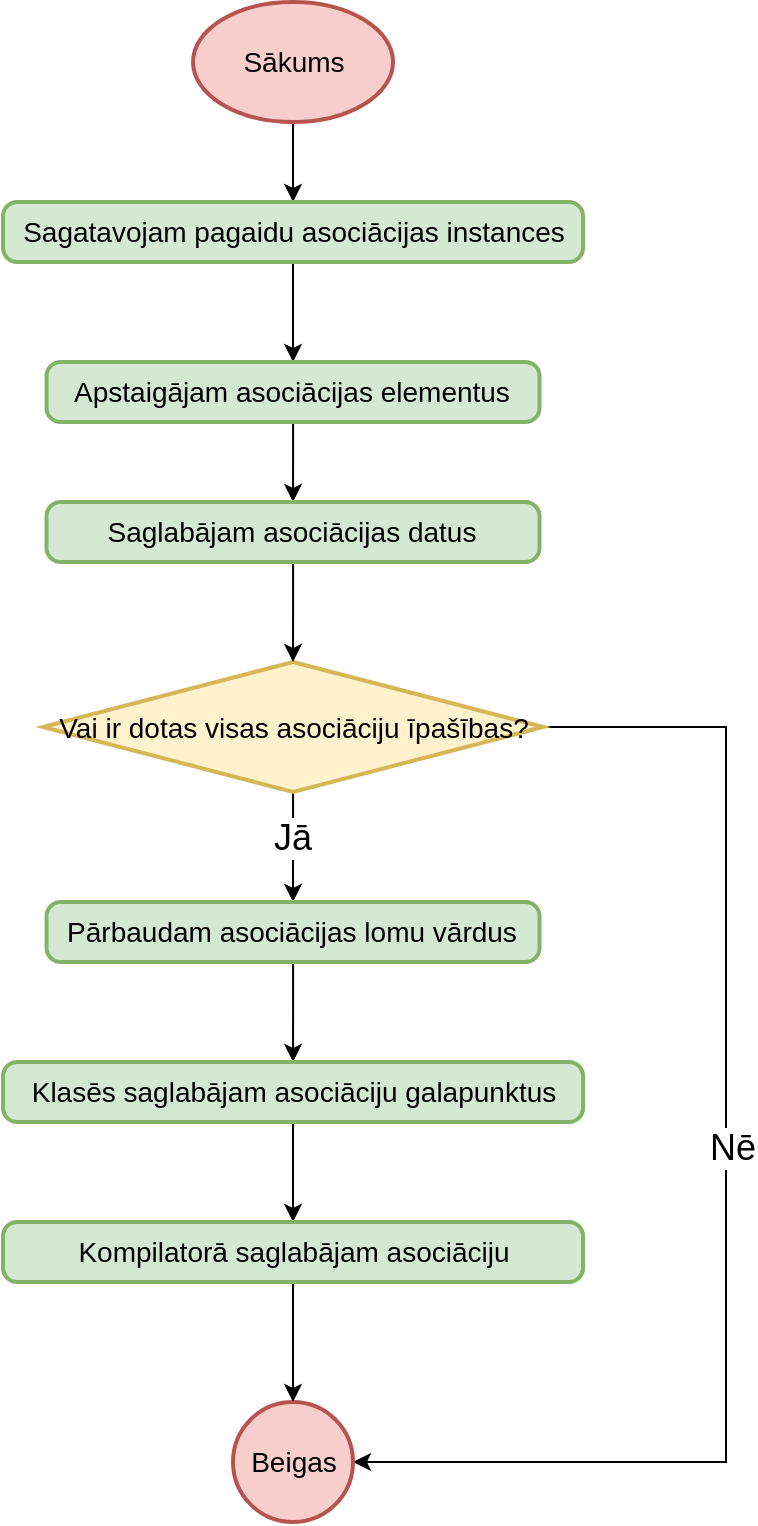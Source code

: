 <mxfile version="15.4.0" type="device" pages="5"><diagram id="T3AM92DZp9Nx9xLzcbVp" name="Kompilēt asociāciju"><mxGraphModel dx="-1978" dy="822" grid="1" gridSize="10" guides="1" tooltips="1" connect="1" arrows="1" fold="1" page="1" pageScale="1" pageWidth="850" pageHeight="1100" math="0" shadow="0"><root><mxCell id="jJ4S8eRLgExZ-MhqU4rL-0"/><mxCell id="jJ4S8eRLgExZ-MhqU4rL-1" parent="jJ4S8eRLgExZ-MhqU4rL-0"/><mxCell id="AnW__EVjvo7dbCGGPAnS-0" style="edgeStyle=orthogonalEdgeStyle;rounded=0;orthogonalLoop=1;jettySize=auto;html=1;entryX=0.5;entryY=0;entryDx=0;entryDy=0;" parent="jJ4S8eRLgExZ-MhqU4rL-1" source="AnW__EVjvo7dbCGGPAnS-1" target="AnW__EVjvo7dbCGGPAnS-39" edge="1"><mxGeometry relative="1" as="geometry"><mxPoint x="3748.5" y="140" as="targetPoint"/></mxGeometry></mxCell><mxCell id="AnW__EVjvo7dbCGGPAnS-1" value="Sākums" style="strokeWidth=2;html=1;shape=mxgraph.flowchart.start_1;whiteSpace=wrap;fontSize=14;fillColor=#f8cecc;strokeColor=#b85450;" parent="jJ4S8eRLgExZ-MhqU4rL-1" vertex="1"><mxGeometry x="3703.51" y="40" width="100" height="60" as="geometry"/></mxCell><mxCell id="AnW__EVjvo7dbCGGPAnS-2" style="edgeStyle=orthogonalEdgeStyle;rounded=0;orthogonalLoop=1;jettySize=auto;html=1;exitX=1;exitY=0.5;exitDx=0;exitDy=0;exitPerimeter=0;entryX=1;entryY=0.5;entryDx=0;entryDy=0;entryPerimeter=0;" parent="jJ4S8eRLgExZ-MhqU4rL-1" source="AnW__EVjvo7dbCGGPAnS-6" target="AnW__EVjvo7dbCGGPAnS-34" edge="1"><mxGeometry relative="1" as="geometry"><mxPoint x="4041.25" y="500" as="targetPoint"/><Array as="points"><mxPoint x="3970" y="403"/><mxPoint x="3970" y="770"/></Array></mxGeometry></mxCell><mxCell id="AnW__EVjvo7dbCGGPAnS-3" value="&lt;font style=&quot;font-size: 18px&quot;&gt;Nē&lt;/font&gt;" style="edgeLabel;html=1;align=center;verticalAlign=middle;resizable=0;points=[];" parent="AnW__EVjvo7dbCGGPAnS-2" vertex="1" connectable="0"><mxGeometry x="-0.069" y="1" relative="1" as="geometry"><mxPoint x="2" y="1" as="offset"/></mxGeometry></mxCell><mxCell id="AnW__EVjvo7dbCGGPAnS-4" style="edgeStyle=orthogonalEdgeStyle;rounded=0;orthogonalLoop=1;jettySize=auto;html=1;entryX=0.5;entryY=0;entryDx=0;entryDy=0;exitX=0.5;exitY=1;exitDx=0;exitDy=0;exitPerimeter=0;" parent="jJ4S8eRLgExZ-MhqU4rL-1" source="AnW__EVjvo7dbCGGPAnS-6" target="AnW__EVjvo7dbCGGPAnS-46" edge="1"><mxGeometry relative="1" as="geometry"><mxPoint x="3753.51" y="530" as="targetPoint"/></mxGeometry></mxCell><mxCell id="AnW__EVjvo7dbCGGPAnS-5" value="&lt;font style=&quot;font-size: 18px&quot;&gt;Jā&lt;/font&gt;" style="edgeLabel;html=1;align=center;verticalAlign=middle;resizable=0;points=[];" parent="AnW__EVjvo7dbCGGPAnS-4" vertex="1" connectable="0"><mxGeometry x="-0.307" y="-2" relative="1" as="geometry"><mxPoint x="1" y="4" as="offset"/></mxGeometry></mxCell><mxCell id="AnW__EVjvo7dbCGGPAnS-6" value="Vai ir dotas visas asociāciju īpašības?" style="strokeWidth=2;html=1;shape=mxgraph.flowchart.decision;whiteSpace=wrap;fontSize=14;fillColor=#fff2cc;strokeColor=#d6b656;" parent="jJ4S8eRLgExZ-MhqU4rL-1" vertex="1"><mxGeometry x="3628.52" y="370" width="250" height="65" as="geometry"/></mxCell><mxCell id="AnW__EVjvo7dbCGGPAnS-34" value="Beigas" style="strokeWidth=2;html=1;shape=mxgraph.flowchart.start_2;whiteSpace=wrap;fontSize=14;fillColor=#f8cecc;strokeColor=#b85450;" parent="jJ4S8eRLgExZ-MhqU4rL-1" vertex="1"><mxGeometry x="3723.5" y="740" width="60" height="60" as="geometry"/></mxCell><mxCell id="AnW__EVjvo7dbCGGPAnS-41" style="edgeStyle=orthogonalEdgeStyle;rounded=0;orthogonalLoop=1;jettySize=auto;html=1;entryX=0.5;entryY=0;entryDx=0;entryDy=0;fontSize=18;" parent="jJ4S8eRLgExZ-MhqU4rL-1" source="AnW__EVjvo7dbCGGPAnS-39" target="AnW__EVjvo7dbCGGPAnS-40" edge="1"><mxGeometry relative="1" as="geometry"/></mxCell><mxCell id="AnW__EVjvo7dbCGGPAnS-39" value="Sagatavojam pagaidu asociācijas instances" style="rounded=1;whiteSpace=wrap;html=1;absoluteArcSize=1;arcSize=14;strokeWidth=2;fontSize=14;fillColor=#d5e8d4;strokeColor=#82b366;" parent="jJ4S8eRLgExZ-MhqU4rL-1" vertex="1"><mxGeometry x="3608.51" y="140" width="290" height="30" as="geometry"/></mxCell><mxCell id="AnW__EVjvo7dbCGGPAnS-44" style="edgeStyle=orthogonalEdgeStyle;rounded=0;orthogonalLoop=1;jettySize=auto;html=1;entryX=0.5;entryY=0;entryDx=0;entryDy=0;fontSize=18;" parent="jJ4S8eRLgExZ-MhqU4rL-1" source="AnW__EVjvo7dbCGGPAnS-40" target="AnW__EVjvo7dbCGGPAnS-43" edge="1"><mxGeometry relative="1" as="geometry"/></mxCell><mxCell id="AnW__EVjvo7dbCGGPAnS-40" value="Apstaigājam asociācijas elementus" style="rounded=1;whiteSpace=wrap;html=1;absoluteArcSize=1;arcSize=14;strokeWidth=2;fontSize=14;fillColor=#d5e8d4;strokeColor=#82b366;" parent="jJ4S8eRLgExZ-MhqU4rL-1" vertex="1"><mxGeometry x="3630.27" y="220" width="246.49" height="30" as="geometry"/></mxCell><mxCell id="AnW__EVjvo7dbCGGPAnS-45" style="edgeStyle=orthogonalEdgeStyle;rounded=0;orthogonalLoop=1;jettySize=auto;html=1;fontSize=18;" parent="jJ4S8eRLgExZ-MhqU4rL-1" source="AnW__EVjvo7dbCGGPAnS-43" target="AnW__EVjvo7dbCGGPAnS-6" edge="1"><mxGeometry relative="1" as="geometry"/></mxCell><mxCell id="AnW__EVjvo7dbCGGPAnS-43" value="Saglabājam asociācijas datus" style="rounded=1;whiteSpace=wrap;html=1;absoluteArcSize=1;arcSize=14;strokeWidth=2;fontSize=14;fillColor=#d5e8d4;strokeColor=#82b366;" parent="jJ4S8eRLgExZ-MhqU4rL-1" vertex="1"><mxGeometry x="3630.26" y="290" width="246.49" height="30" as="geometry"/></mxCell><mxCell id="AnW__EVjvo7dbCGGPAnS-49" style="edgeStyle=orthogonalEdgeStyle;rounded=0;orthogonalLoop=1;jettySize=auto;html=1;entryX=0.5;entryY=0;entryDx=0;entryDy=0;fontSize=18;" parent="jJ4S8eRLgExZ-MhqU4rL-1" source="AnW__EVjvo7dbCGGPAnS-46" target="AnW__EVjvo7dbCGGPAnS-47" edge="1"><mxGeometry relative="1" as="geometry"/></mxCell><mxCell id="AnW__EVjvo7dbCGGPAnS-46" value="Pārbaudam asociācijas lomu vārdus" style="rounded=1;whiteSpace=wrap;html=1;absoluteArcSize=1;arcSize=14;strokeWidth=2;fontSize=14;fillColor=#d5e8d4;strokeColor=#82b366;" parent="jJ4S8eRLgExZ-MhqU4rL-1" vertex="1"><mxGeometry x="3630.27" y="490" width="246.49" height="30" as="geometry"/></mxCell><mxCell id="AnW__EVjvo7dbCGGPAnS-50" style="edgeStyle=orthogonalEdgeStyle;rounded=0;orthogonalLoop=1;jettySize=auto;html=1;entryX=0.5;entryY=0;entryDx=0;entryDy=0;fontSize=18;" parent="jJ4S8eRLgExZ-MhqU4rL-1" source="AnW__EVjvo7dbCGGPAnS-47" target="AnW__EVjvo7dbCGGPAnS-48" edge="1"><mxGeometry relative="1" as="geometry"/></mxCell><mxCell id="AnW__EVjvo7dbCGGPAnS-47" value="Klasēs saglabājam asociāciju galapunktus" style="rounded=1;whiteSpace=wrap;html=1;absoluteArcSize=1;arcSize=14;strokeWidth=2;fontSize=14;fillColor=#d5e8d4;strokeColor=#82b366;" parent="jJ4S8eRLgExZ-MhqU4rL-1" vertex="1"><mxGeometry x="3608.52" y="570" width="290" height="30" as="geometry"/></mxCell><mxCell id="AnW__EVjvo7dbCGGPAnS-51" style="edgeStyle=orthogonalEdgeStyle;rounded=0;orthogonalLoop=1;jettySize=auto;html=1;entryX=0.5;entryY=0;entryDx=0;entryDy=0;entryPerimeter=0;fontSize=18;" parent="jJ4S8eRLgExZ-MhqU4rL-1" source="AnW__EVjvo7dbCGGPAnS-48" target="AnW__EVjvo7dbCGGPAnS-34" edge="1"><mxGeometry relative="1" as="geometry"/></mxCell><mxCell id="AnW__EVjvo7dbCGGPAnS-48" value="Kompilatorā saglabājam asociāciju" style="rounded=1;whiteSpace=wrap;html=1;absoluteArcSize=1;arcSize=14;strokeWidth=2;fontSize=14;fillColor=#d5e8d4;strokeColor=#82b366;" parent="jJ4S8eRLgExZ-MhqU4rL-1" vertex="1"><mxGeometry x="3608.5" y="650" width="290" height="30" as="geometry"/></mxCell></root></mxGraphModel></diagram><diagram id="njW5O7dGDz3l3ew6Q2FW" name="Kompilēt asociācijas definīciju"><mxGraphModel dx="-1978" dy="822" grid="1" gridSize="10" guides="1" tooltips="1" connect="1" arrows="1" fold="1" page="1" pageScale="1" pageWidth="850" pageHeight="1100" math="0" shadow="0"><root><mxCell id="LCpSRmkgqCaX4yIM7jmt-0"/><mxCell id="LCpSRmkgqCaX4yIM7jmt-1" parent="LCpSRmkgqCaX4yIM7jmt-0"/><mxCell id="CMXXqmUKUQSstfFm5k6k-0" style="edgeStyle=orthogonalEdgeStyle;rounded=0;orthogonalLoop=1;jettySize=auto;html=1;entryX=0.5;entryY=0;entryDx=0;entryDy=0;entryPerimeter=0;" parent="LCpSRmkgqCaX4yIM7jmt-1" source="CMXXqmUKUQSstfFm5k6k-1" target="CMXXqmUKUQSstfFm5k6k-6" edge="1"><mxGeometry relative="1" as="geometry"><mxPoint x="3753.51" y="140" as="targetPoint"/></mxGeometry></mxCell><mxCell id="CMXXqmUKUQSstfFm5k6k-1" value="Sākums" style="strokeWidth=2;html=1;shape=mxgraph.flowchart.start_1;whiteSpace=wrap;fontSize=14;fillColor=#f8cecc;strokeColor=#b85450;" parent="LCpSRmkgqCaX4yIM7jmt-1" vertex="1"><mxGeometry x="3703.51" y="40" width="100" height="60" as="geometry"/></mxCell><mxCell id="CMXXqmUKUQSstfFm5k6k-20" style="edgeStyle=orthogonalEdgeStyle;rounded=0;orthogonalLoop=1;jettySize=auto;html=1;fontSize=18;entryX=0.5;entryY=0;entryDx=0;entryDy=0;" parent="LCpSRmkgqCaX4yIM7jmt-1" source="CMXXqmUKUQSstfFm5k6k-6" target="EeNB8p_Wgdvy7Mp3fPz1-0" edge="1"><mxGeometry relative="1" as="geometry"><mxPoint x="3753.5" y="270" as="targetPoint"/></mxGeometry></mxCell><mxCell id="EeNB8p_Wgdvy7Mp3fPz1-1" value="Jā" style="edgeLabel;html=1;align=center;verticalAlign=middle;resizable=0;points=[];fontSize=18;" parent="CMXXqmUKUQSstfFm5k6k-20" vertex="1" connectable="0"><mxGeometry x="0.244" y="1" relative="1" as="geometry"><mxPoint x="-1" y="-9" as="offset"/></mxGeometry></mxCell><mxCell id="EeNB8p_Wgdvy7Mp3fPz1-9" style="edgeStyle=orthogonalEdgeStyle;rounded=0;orthogonalLoop=1;jettySize=auto;html=1;fontSize=18;" parent="LCpSRmkgqCaX4yIM7jmt-1" source="CMXXqmUKUQSstfFm5k6k-6" target="EeNB8p_Wgdvy7Mp3fPz1-8" edge="1"><mxGeometry relative="1" as="geometry"/></mxCell><mxCell id="EeNB8p_Wgdvy7Mp3fPz1-11" value="Nē" style="edgeLabel;html=1;align=center;verticalAlign=middle;resizable=0;points=[];fontSize=18;" parent="EeNB8p_Wgdvy7Mp3fPz1-9" vertex="1" connectable="0"><mxGeometry x="-0.229" relative="1" as="geometry"><mxPoint as="offset"/></mxGeometry></mxCell><mxCell id="CMXXqmUKUQSstfFm5k6k-6" value="Vai ir definēts asociācijas avots?" style="strokeWidth=2;html=1;shape=mxgraph.flowchart.decision;whiteSpace=wrap;fontSize=14;fillColor=#fff2cc;strokeColor=#d6b656;" parent="LCpSRmkgqCaX4yIM7jmt-1" vertex="1"><mxGeometry x="3628.5" y="140" width="250" height="65" as="geometry"/></mxCell><mxCell id="CMXXqmUKUQSstfFm5k6k-7" value="Beigas" style="strokeWidth=2;html=1;shape=mxgraph.flowchart.start_2;whiteSpace=wrap;fontSize=14;fillColor=#f8cecc;strokeColor=#b85450;" parent="LCpSRmkgqCaX4yIM7jmt-1" vertex="1"><mxGeometry x="3723.5" y="720" width="60" height="60" as="geometry"/></mxCell><mxCell id="EeNB8p_Wgdvy7Mp3fPz1-3" style="edgeStyle=orthogonalEdgeStyle;rounded=0;orthogonalLoop=1;jettySize=auto;html=1;entryX=0.5;entryY=0;entryDx=0;entryDy=0;entryPerimeter=0;fontSize=18;" parent="LCpSRmkgqCaX4yIM7jmt-1" source="EeNB8p_Wgdvy7Mp3fPz1-0" target="EeNB8p_Wgdvy7Mp3fPz1-2" edge="1"><mxGeometry relative="1" as="geometry"/></mxCell><mxCell id="EeNB8p_Wgdvy7Mp3fPz1-0" value="Apstaigā avota definīciju" style="rounded=1;whiteSpace=wrap;html=1;absoluteArcSize=1;arcSize=14;strokeWidth=2;fontSize=14;fillColor=#d5e8d4;strokeColor=#82b366;" parent="LCpSRmkgqCaX4yIM7jmt-1" vertex="1"><mxGeometry x="3673.62" y="260" width="159.74" height="30" as="geometry"/></mxCell><mxCell id="EeNB8p_Wgdvy7Mp3fPz1-4" style="edgeStyle=orthogonalEdgeStyle;rounded=0;orthogonalLoop=1;jettySize=auto;html=1;fontSize=18;" parent="LCpSRmkgqCaX4yIM7jmt-1" source="EeNB8p_Wgdvy7Mp3fPz1-2" target="EeNB8p_Wgdvy7Mp3fPz1-6" edge="1"><mxGeometry relative="1" as="geometry"><mxPoint x="3753.5" y="450" as="targetPoint"/></mxGeometry></mxCell><mxCell id="EeNB8p_Wgdvy7Mp3fPz1-13" style="edgeStyle=orthogonalEdgeStyle;rounded=0;orthogonalLoop=1;jettySize=auto;html=1;fontSize=18;" parent="LCpSRmkgqCaX4yIM7jmt-1" source="EeNB8p_Wgdvy7Mp3fPz1-2" target="EeNB8p_Wgdvy7Mp3fPz1-12" edge="1"><mxGeometry relative="1" as="geometry"/></mxCell><mxCell id="EeNB8p_Wgdvy7Mp3fPz1-17" value="Nē" style="edgeLabel;html=1;align=center;verticalAlign=middle;resizable=0;points=[];fontSize=18;" parent="EeNB8p_Wgdvy7Mp3fPz1-13" vertex="1" connectable="0"><mxGeometry x="-0.026" y="-1" relative="1" as="geometry"><mxPoint as="offset"/></mxGeometry></mxCell><mxCell id="EeNB8p_Wgdvy7Mp3fPz1-2" value="Vai ir definēta kompozīcijas esamība?" style="strokeWidth=2;html=1;shape=mxgraph.flowchart.decision;whiteSpace=wrap;fontSize=14;fillColor=#fff2cc;strokeColor=#d6b656;" parent="LCpSRmkgqCaX4yIM7jmt-1" vertex="1"><mxGeometry x="3628.49" y="330" width="250" height="65" as="geometry"/></mxCell><mxCell id="EeNB8p_Wgdvy7Mp3fPz1-15" style="edgeStyle=orthogonalEdgeStyle;rounded=0;orthogonalLoop=1;jettySize=auto;html=1;entryX=0.5;entryY=0;entryDx=0;entryDy=0;entryPerimeter=0;fontSize=18;" parent="LCpSRmkgqCaX4yIM7jmt-1" source="EeNB8p_Wgdvy7Mp3fPz1-6" target="EeNB8p_Wgdvy7Mp3fPz1-14" edge="1"><mxGeometry relative="1" as="geometry"/></mxCell><mxCell id="EeNB8p_Wgdvy7Mp3fPz1-6" value="Fiksē kompozīcijas esamību" style="rounded=1;whiteSpace=wrap;html=1;absoluteArcSize=1;arcSize=14;strokeWidth=2;fontSize=14;fillColor=#d5e8d4;strokeColor=#82b366;" parent="LCpSRmkgqCaX4yIM7jmt-1" vertex="1"><mxGeometry x="3663.63" y="450" width="179.73" height="30" as="geometry"/></mxCell><mxCell id="EeNB8p_Wgdvy7Mp3fPz1-7" value="Jā" style="edgeLabel;html=1;align=center;verticalAlign=middle;resizable=0;points=[];fontSize=18;" parent="LCpSRmkgqCaX4yIM7jmt-1" vertex="1" connectable="0"><mxGeometry x="3753.495" y="419.996" as="geometry"/></mxCell><mxCell id="EeNB8p_Wgdvy7Mp3fPz1-10" style="edgeStyle=orthogonalEdgeStyle;rounded=0;orthogonalLoop=1;jettySize=auto;html=1;fontSize=18;exitX=0.5;exitY=1;exitDx=0;exitDy=0;" parent="LCpSRmkgqCaX4yIM7jmt-1" source="EeNB8p_Wgdvy7Mp3fPz1-8" edge="1"><mxGeometry relative="1" as="geometry"><mxPoint x="3753" y="310" as="targetPoint"/><Array as="points"><mxPoint x="4000" y="310"/></Array></mxGeometry></mxCell><mxCell id="EeNB8p_Wgdvy7Mp3fPz1-8" value="Saglabā kļūdu" style="rounded=1;whiteSpace=wrap;html=1;absoluteArcSize=1;arcSize=14;strokeWidth=2;fontSize=14;fillColor=#d5e8d4;strokeColor=#82b366;" parent="LCpSRmkgqCaX4yIM7jmt-1" vertex="1"><mxGeometry x="3920.0" y="230" width="159.74" height="30" as="geometry"/></mxCell><mxCell id="EeNB8p_Wgdvy7Mp3fPz1-16" style="edgeStyle=orthogonalEdgeStyle;rounded=0;orthogonalLoop=1;jettySize=auto;html=1;fontSize=18;exitX=0.5;exitY=1;exitDx=0;exitDy=0;" parent="LCpSRmkgqCaX4yIM7jmt-1" source="EeNB8p_Wgdvy7Mp3fPz1-12" edge="1"><mxGeometry relative="1" as="geometry"><mxPoint x="3753" y="510" as="targetPoint"/><mxPoint x="4012.87" y="435" as="sourcePoint"/><Array as="points"><mxPoint x="4010" y="510"/></Array></mxGeometry></mxCell><mxCell id="EeNB8p_Wgdvy7Mp3fPz1-12" value="Saglabā kļūdu" style="rounded=1;whiteSpace=wrap;html=1;absoluteArcSize=1;arcSize=14;strokeWidth=2;fontSize=14;fillColor=#d5e8d4;strokeColor=#82b366;" parent="LCpSRmkgqCaX4yIM7jmt-1" vertex="1"><mxGeometry x="3930.0" y="405" width="159.74" height="30" as="geometry"/></mxCell><mxCell id="EeNB8p_Wgdvy7Mp3fPz1-14" value="Vai ir definēts asociācijas avots?" style="strokeWidth=2;html=1;shape=mxgraph.flowchart.decision;whiteSpace=wrap;fontSize=14;fillColor=#fff2cc;strokeColor=#d6b656;" parent="LCpSRmkgqCaX4yIM7jmt-1" vertex="1"><mxGeometry x="3628.51" y="530" width="250" height="65" as="geometry"/></mxCell><mxCell id="EeNB8p_Wgdvy7Mp3fPz1-18" style="edgeStyle=orthogonalEdgeStyle;rounded=0;orthogonalLoop=1;jettySize=auto;html=1;fontSize=18;entryX=0.5;entryY=0;entryDx=0;entryDy=0;exitX=0.5;exitY=1;exitDx=0;exitDy=0;exitPerimeter=0;" parent="LCpSRmkgqCaX4yIM7jmt-1" source="EeNB8p_Wgdvy7Mp3fPz1-14" target="EeNB8p_Wgdvy7Mp3fPz1-22" edge="1"><mxGeometry relative="1" as="geometry"><mxPoint x="3753.5" y="667.48" as="targetPoint"/><mxPoint x="3753.49" y="602.48" as="sourcePoint"/></mxGeometry></mxCell><mxCell id="EeNB8p_Wgdvy7Mp3fPz1-19" value="Jā" style="edgeLabel;html=1;align=center;verticalAlign=middle;resizable=0;points=[];fontSize=18;" parent="EeNB8p_Wgdvy7Mp3fPz1-18" vertex="1" connectable="0"><mxGeometry x="0.244" y="1" relative="1" as="geometry"><mxPoint x="-1" y="-9" as="offset"/></mxGeometry></mxCell><mxCell id="EeNB8p_Wgdvy7Mp3fPz1-20" style="edgeStyle=orthogonalEdgeStyle;rounded=0;orthogonalLoop=1;jettySize=auto;html=1;fontSize=18;exitX=1;exitY=0.5;exitDx=0;exitDy=0;exitPerimeter=0;" parent="LCpSRmkgqCaX4yIM7jmt-1" source="EeNB8p_Wgdvy7Mp3fPz1-14" target="EeNB8p_Wgdvy7Mp3fPz1-23" edge="1"><mxGeometry relative="1" as="geometry"><mxPoint x="3878.5" y="569.997" as="sourcePoint"/></mxGeometry></mxCell><mxCell id="EeNB8p_Wgdvy7Mp3fPz1-21" value="Nē" style="edgeLabel;html=1;align=center;verticalAlign=middle;resizable=0;points=[];fontSize=18;" parent="EeNB8p_Wgdvy7Mp3fPz1-20" vertex="1" connectable="0"><mxGeometry x="-0.229" relative="1" as="geometry"><mxPoint as="offset"/></mxGeometry></mxCell><mxCell id="EeNB8p_Wgdvy7Mp3fPz1-25" style="edgeStyle=orthogonalEdgeStyle;rounded=0;orthogonalLoop=1;jettySize=auto;html=1;entryX=0.5;entryY=0;entryDx=0;entryDy=0;entryPerimeter=0;fontSize=18;" parent="LCpSRmkgqCaX4yIM7jmt-1" source="EeNB8p_Wgdvy7Mp3fPz1-22" target="CMXXqmUKUQSstfFm5k6k-7" edge="1"><mxGeometry relative="1" as="geometry"/></mxCell><mxCell id="EeNB8p_Wgdvy7Mp3fPz1-22" value="Apstaigā avota definīciju" style="rounded=1;whiteSpace=wrap;html=1;absoluteArcSize=1;arcSize=14;strokeWidth=2;fontSize=14;fillColor=#d5e8d4;strokeColor=#82b366;" parent="LCpSRmkgqCaX4yIM7jmt-1" vertex="1"><mxGeometry x="3673.62" y="650" width="159.74" height="30" as="geometry"/></mxCell><mxCell id="EeNB8p_Wgdvy7Mp3fPz1-26" style="edgeStyle=orthogonalEdgeStyle;rounded=0;orthogonalLoop=1;jettySize=auto;html=1;entryX=1;entryY=0.5;entryDx=0;entryDy=0;entryPerimeter=0;fontSize=18;exitX=0.5;exitY=1;exitDx=0;exitDy=0;" parent="LCpSRmkgqCaX4yIM7jmt-1" source="EeNB8p_Wgdvy7Mp3fPz1-23" target="CMXXqmUKUQSstfFm5k6k-7" edge="1"><mxGeometry relative="1" as="geometry"/></mxCell><mxCell id="EeNB8p_Wgdvy7Mp3fPz1-23" value="Saglabā kļūdu" style="rounded=1;whiteSpace=wrap;html=1;absoluteArcSize=1;arcSize=14;strokeWidth=2;fontSize=14;fillColor=#d5e8d4;strokeColor=#82b366;" parent="LCpSRmkgqCaX4yIM7jmt-1" vertex="1"><mxGeometry x="3920.0" y="627.48" width="159.74" height="30" as="geometry"/></mxCell></root></mxGraphModel></diagram><diagram id="u9LhmajWEeq8M_-cFyMD" name="Avota/Mērķa apstaigāšana"><mxGraphModel dx="-1978" dy="822" grid="1" gridSize="10" guides="1" tooltips="1" connect="1" arrows="1" fold="1" page="1" pageScale="1" pageWidth="850" pageHeight="1100" math="0" shadow="0"><root><mxCell id="NE4-NI5zdp_WukUrU-qg-0"/><mxCell id="NE4-NI5zdp_WukUrU-qg-1" parent="NE4-NI5zdp_WukUrU-qg-0"/><mxCell id="I8PkB3PIR1HbrXzljpSZ-0" style="edgeStyle=orthogonalEdgeStyle;rounded=0;orthogonalLoop=1;jettySize=auto;html=1;entryX=0.5;entryY=0;entryDx=0;entryDy=0;entryPerimeter=0;" parent="NE4-NI5zdp_WukUrU-qg-1" source="I8PkB3PIR1HbrXzljpSZ-1" target="I8PkB3PIR1HbrXzljpSZ-6" edge="1"><mxGeometry relative="1" as="geometry"><mxPoint x="3753.51" y="140" as="targetPoint"/></mxGeometry></mxCell><mxCell id="I8PkB3PIR1HbrXzljpSZ-1" value="Sākums" style="strokeWidth=2;html=1;shape=mxgraph.flowchart.start_1;whiteSpace=wrap;fontSize=14;fillColor=#f8cecc;strokeColor=#b85450;" parent="NE4-NI5zdp_WukUrU-qg-1" vertex="1"><mxGeometry x="3703.51" y="40" width="100" height="60" as="geometry"/></mxCell><mxCell id="I8PkB3PIR1HbrXzljpSZ-2" style="edgeStyle=orthogonalEdgeStyle;rounded=0;orthogonalLoop=1;jettySize=auto;html=1;fontSize=18;entryX=0.5;entryY=0;entryDx=0;entryDy=0;" parent="NE4-NI5zdp_WukUrU-qg-1" source="I8PkB3PIR1HbrXzljpSZ-6" target="I8PkB3PIR1HbrXzljpSZ-9" edge="1"><mxGeometry relative="1" as="geometry"><mxPoint x="3753.5" y="270" as="targetPoint"/></mxGeometry></mxCell><mxCell id="I8PkB3PIR1HbrXzljpSZ-3" value="Jā" style="edgeLabel;html=1;align=center;verticalAlign=middle;resizable=0;points=[];fontSize=18;" parent="I8PkB3PIR1HbrXzljpSZ-2" vertex="1" connectable="0"><mxGeometry x="0.244" y="1" relative="1" as="geometry"><mxPoint x="-1" y="-9" as="offset"/></mxGeometry></mxCell><mxCell id="I8PkB3PIR1HbrXzljpSZ-4" style="edgeStyle=orthogonalEdgeStyle;rounded=0;orthogonalLoop=1;jettySize=auto;html=1;fontSize=18;" parent="NE4-NI5zdp_WukUrU-qg-1" source="I8PkB3PIR1HbrXzljpSZ-6" target="I8PkB3PIR1HbrXzljpSZ-18" edge="1"><mxGeometry relative="1" as="geometry"/></mxCell><mxCell id="I8PkB3PIR1HbrXzljpSZ-5" value="Nē" style="edgeLabel;html=1;align=center;verticalAlign=middle;resizable=0;points=[];fontSize=18;" parent="I8PkB3PIR1HbrXzljpSZ-4" vertex="1" connectable="0"><mxGeometry x="-0.229" relative="1" as="geometry"><mxPoint as="offset"/></mxGeometry></mxCell><mxCell id="I8PkB3PIR1HbrXzljpSZ-6" value="Vai ir definēts lomas vārds?" style="strokeWidth=2;html=1;shape=mxgraph.flowchart.decision;whiteSpace=wrap;fontSize=14;fillColor=#fff2cc;strokeColor=#d6b656;" parent="NE4-NI5zdp_WukUrU-qg-1" vertex="1"><mxGeometry x="3628.5" y="140" width="250" height="65" as="geometry"/></mxCell><mxCell id="I8PkB3PIR1HbrXzljpSZ-7" value="Beigas" style="strokeWidth=2;html=1;shape=mxgraph.flowchart.start_2;whiteSpace=wrap;fontSize=14;fillColor=#f8cecc;strokeColor=#b85450;" parent="NE4-NI5zdp_WukUrU-qg-1" vertex="1"><mxGeometry x="3723.49" y="660" width="60" height="60" as="geometry"/></mxCell><mxCell id="I8PkB3PIR1HbrXzljpSZ-8" style="edgeStyle=orthogonalEdgeStyle;rounded=0;orthogonalLoop=1;jettySize=auto;html=1;entryX=0.5;entryY=0;entryDx=0;entryDy=0;entryPerimeter=0;fontSize=18;" parent="NE4-NI5zdp_WukUrU-qg-1" source="I8PkB3PIR1HbrXzljpSZ-9" target="I8PkB3PIR1HbrXzljpSZ-13" edge="1"><mxGeometry relative="1" as="geometry"/></mxCell><mxCell id="I8PkB3PIR1HbrXzljpSZ-9" value="Apstaigā lomas vārdu" style="rounded=1;whiteSpace=wrap;html=1;absoluteArcSize=1;arcSize=14;strokeWidth=2;fontSize=14;fillColor=#d5e8d4;strokeColor=#82b366;" parent="NE4-NI5zdp_WukUrU-qg-1" vertex="1"><mxGeometry x="3673.62" y="260" width="159.74" height="30" as="geometry"/></mxCell><mxCell id="I8PkB3PIR1HbrXzljpSZ-10" style="edgeStyle=orthogonalEdgeStyle;rounded=0;orthogonalLoop=1;jettySize=auto;html=1;fontSize=18;entryX=0.5;entryY=0;entryDx=0;entryDy=0;entryPerimeter=0;" parent="NE4-NI5zdp_WukUrU-qg-1" source="I8PkB3PIR1HbrXzljpSZ-13" target="I8PkB3PIR1HbrXzljpSZ-21" edge="1"><mxGeometry relative="1" as="geometry"><mxPoint x="3753.5" y="450" as="targetPoint"/></mxGeometry></mxCell><mxCell id="I8PkB3PIR1HbrXzljpSZ-11" style="edgeStyle=orthogonalEdgeStyle;rounded=0;orthogonalLoop=1;jettySize=auto;html=1;fontSize=18;entryX=0.5;entryY=0;entryDx=0;entryDy=0;" parent="NE4-NI5zdp_WukUrU-qg-1" source="I8PkB3PIR1HbrXzljpSZ-13" target="I8PkB3PIR1HbrXzljpSZ-20" edge="1"><mxGeometry relative="1" as="geometry"/></mxCell><mxCell id="I8PkB3PIR1HbrXzljpSZ-12" value="Nē" style="edgeLabel;html=1;align=center;verticalAlign=middle;resizable=0;points=[];fontSize=18;" parent="I8PkB3PIR1HbrXzljpSZ-11" vertex="1" connectable="0"><mxGeometry x="-0.026" y="-1" relative="1" as="geometry"><mxPoint as="offset"/></mxGeometry></mxCell><mxCell id="I8PkB3PIR1HbrXzljpSZ-13" value="Vai ir kols?" style="strokeWidth=2;html=1;shape=mxgraph.flowchart.decision;whiteSpace=wrap;fontSize=14;fillColor=#fff2cc;strokeColor=#d6b656;" parent="NE4-NI5zdp_WukUrU-qg-1" vertex="1"><mxGeometry x="3706.84" y="330" width="93.3" height="65" as="geometry"/></mxCell><mxCell id="I8PkB3PIR1HbrXzljpSZ-16" value="Jā" style="edgeLabel;html=1;align=center;verticalAlign=middle;resizable=0;points=[];fontSize=18;" parent="NE4-NI5zdp_WukUrU-qg-1" vertex="1" connectable="0"><mxGeometry x="3753.495" y="419.996" as="geometry"/></mxCell><mxCell id="I8PkB3PIR1HbrXzljpSZ-17" style="edgeStyle=orthogonalEdgeStyle;rounded=0;orthogonalLoop=1;jettySize=auto;html=1;fontSize=18;exitX=0.5;exitY=1;exitDx=0;exitDy=0;" parent="NE4-NI5zdp_WukUrU-qg-1" source="I8PkB3PIR1HbrXzljpSZ-18" edge="1"><mxGeometry relative="1" as="geometry"><mxPoint x="3753" y="310" as="targetPoint"/><Array as="points"><mxPoint x="4000" y="310"/></Array></mxGeometry></mxCell><mxCell id="I8PkB3PIR1HbrXzljpSZ-18" value="Saglabā kļūdu" style="rounded=1;whiteSpace=wrap;html=1;absoluteArcSize=1;arcSize=14;strokeWidth=2;fontSize=14;fillColor=#d5e8d4;strokeColor=#82b366;" parent="NE4-NI5zdp_WukUrU-qg-1" vertex="1"><mxGeometry x="3920.0" y="230" width="159.74" height="30" as="geometry"/></mxCell><mxCell id="I8PkB3PIR1HbrXzljpSZ-19" style="edgeStyle=orthogonalEdgeStyle;rounded=0;orthogonalLoop=1;jettySize=auto;html=1;fontSize=18;exitX=0.5;exitY=1;exitDx=0;exitDy=0;" parent="NE4-NI5zdp_WukUrU-qg-1" source="I8PkB3PIR1HbrXzljpSZ-20" edge="1"><mxGeometry relative="1" as="geometry"><mxPoint x="3753" y="450" as="targetPoint"/><mxPoint x="4012.87" y="435" as="sourcePoint"/><Array as="points"><mxPoint x="4010" y="450"/></Array></mxGeometry></mxCell><mxCell id="I8PkB3PIR1HbrXzljpSZ-20" value="Saglabā kļūdu" style="rounded=1;whiteSpace=wrap;html=1;absoluteArcSize=1;arcSize=14;strokeWidth=2;fontSize=14;fillColor=#d5e8d4;strokeColor=#82b366;" parent="NE4-NI5zdp_WukUrU-qg-1" vertex="1"><mxGeometry x="3930.0" y="390" width="159.74" height="30" as="geometry"/></mxCell><mxCell id="I8PkB3PIR1HbrXzljpSZ-21" value="Vai ir definēta klase?" style="strokeWidth=2;html=1;shape=mxgraph.flowchart.decision;whiteSpace=wrap;fontSize=14;fillColor=#fff2cc;strokeColor=#d6b656;" parent="NE4-NI5zdp_WukUrU-qg-1" vertex="1"><mxGeometry x="3628.5" y="470" width="250" height="65" as="geometry"/></mxCell><mxCell id="I8PkB3PIR1HbrXzljpSZ-22" style="edgeStyle=orthogonalEdgeStyle;rounded=0;orthogonalLoop=1;jettySize=auto;html=1;fontSize=18;entryX=0.5;entryY=0;entryDx=0;entryDy=0;exitX=0.5;exitY=1;exitDx=0;exitDy=0;exitPerimeter=0;" parent="NE4-NI5zdp_WukUrU-qg-1" source="I8PkB3PIR1HbrXzljpSZ-21" target="I8PkB3PIR1HbrXzljpSZ-27" edge="1"><mxGeometry relative="1" as="geometry"><mxPoint x="3753.49" y="607.48" as="targetPoint"/><mxPoint x="3753.48" y="542.48" as="sourcePoint"/></mxGeometry></mxCell><mxCell id="I8PkB3PIR1HbrXzljpSZ-23" value="Jā" style="edgeLabel;html=1;align=center;verticalAlign=middle;resizable=0;points=[];fontSize=18;" parent="I8PkB3PIR1HbrXzljpSZ-22" vertex="1" connectable="0"><mxGeometry x="0.244" y="1" relative="1" as="geometry"><mxPoint x="-1" y="-9" as="offset"/></mxGeometry></mxCell><mxCell id="I8PkB3PIR1HbrXzljpSZ-24" style="edgeStyle=orthogonalEdgeStyle;rounded=0;orthogonalLoop=1;jettySize=auto;html=1;fontSize=18;exitX=1;exitY=0.5;exitDx=0;exitDy=0;exitPerimeter=0;" parent="NE4-NI5zdp_WukUrU-qg-1" source="I8PkB3PIR1HbrXzljpSZ-21" target="I8PkB3PIR1HbrXzljpSZ-29" edge="1"><mxGeometry relative="1" as="geometry"><mxPoint x="3878.49" y="509.997" as="sourcePoint"/></mxGeometry></mxCell><mxCell id="I8PkB3PIR1HbrXzljpSZ-25" value="Nē" style="edgeLabel;html=1;align=center;verticalAlign=middle;resizable=0;points=[];fontSize=18;" parent="I8PkB3PIR1HbrXzljpSZ-24" vertex="1" connectable="0"><mxGeometry x="-0.229" relative="1" as="geometry"><mxPoint as="offset"/></mxGeometry></mxCell><mxCell id="I8PkB3PIR1HbrXzljpSZ-26" style="edgeStyle=orthogonalEdgeStyle;rounded=0;orthogonalLoop=1;jettySize=auto;html=1;entryX=0.5;entryY=0;entryDx=0;entryDy=0;entryPerimeter=0;fontSize=18;" parent="NE4-NI5zdp_WukUrU-qg-1" source="I8PkB3PIR1HbrXzljpSZ-27" target="I8PkB3PIR1HbrXzljpSZ-7" edge="1"><mxGeometry relative="1" as="geometry"/></mxCell><mxCell id="I8PkB3PIR1HbrXzljpSZ-27" value="Apstaigā asociācijas klasi" style="rounded=1;whiteSpace=wrap;html=1;absoluteArcSize=1;arcSize=14;strokeWidth=2;fontSize=14;fillColor=#d5e8d4;strokeColor=#82b366;" parent="NE4-NI5zdp_WukUrU-qg-1" vertex="1"><mxGeometry x="3671.82" y="590" width="163.36" height="30" as="geometry"/></mxCell><mxCell id="I8PkB3PIR1HbrXzljpSZ-28" style="edgeStyle=orthogonalEdgeStyle;rounded=0;orthogonalLoop=1;jettySize=auto;html=1;entryX=1;entryY=0.5;entryDx=0;entryDy=0;entryPerimeter=0;fontSize=18;exitX=0.5;exitY=1;exitDx=0;exitDy=0;" parent="NE4-NI5zdp_WukUrU-qg-1" source="I8PkB3PIR1HbrXzljpSZ-29" target="I8PkB3PIR1HbrXzljpSZ-7" edge="1"><mxGeometry relative="1" as="geometry"/></mxCell><mxCell id="I8PkB3PIR1HbrXzljpSZ-29" value="Saglabā kļūdu" style="rounded=1;whiteSpace=wrap;html=1;absoluteArcSize=1;arcSize=14;strokeWidth=2;fontSize=14;fillColor=#d5e8d4;strokeColor=#82b366;" parent="NE4-NI5zdp_WukUrU-qg-1" vertex="1"><mxGeometry x="3919.99" y="567.48" width="159.74" height="30" as="geometry"/></mxCell></root></mxGraphModel></diagram><diagram id="c0xBQJFhZ2i2DqbD1XUt" name="Asociācijas klases apstaigāšana"><mxGraphModel dx="-1978" dy="822" grid="1" gridSize="10" guides="1" tooltips="1" connect="1" arrows="1" fold="1" page="1" pageScale="1" pageWidth="850" pageHeight="1100" math="0" shadow="0"><root><mxCell id="bTnlPlCsweCmE147BtGo-0"/><mxCell id="bTnlPlCsweCmE147BtGo-1" parent="bTnlPlCsweCmE147BtGo-0"/><mxCell id="RmJuJGVYBT6-D78YYN6g-0" style="edgeStyle=orthogonalEdgeStyle;rounded=0;orthogonalLoop=1;jettySize=auto;html=1;entryX=0.5;entryY=0;entryDx=0;entryDy=0;" parent="bTnlPlCsweCmE147BtGo-1" source="RmJuJGVYBT6-D78YYN6g-1" target="NkHkxwV140mxaA8xiMFT-0" edge="1"><mxGeometry relative="1" as="geometry"><mxPoint x="3753.5" y="140" as="targetPoint"/></mxGeometry></mxCell><mxCell id="RmJuJGVYBT6-D78YYN6g-1" value="Sākums" style="strokeWidth=2;html=1;shape=mxgraph.flowchart.start_1;whiteSpace=wrap;fontSize=14;fillColor=#f8cecc;strokeColor=#b85450;" parent="bTnlPlCsweCmE147BtGo-1" vertex="1"><mxGeometry x="3703.51" y="60" width="100" height="60" as="geometry"/></mxCell><mxCell id="dtrBYXl4Ke1_eKxpwb1Q-8" value="Beigas" style="strokeWidth=2;html=1;shape=mxgraph.flowchart.start_2;whiteSpace=wrap;fontSize=14;fillColor=#f8cecc;strokeColor=#b85450;" parent="bTnlPlCsweCmE147BtGo-1" vertex="1"><mxGeometry x="3723.51" y="440" width="60" height="60" as="geometry"/></mxCell><mxCell id="dtrBYXl4Ke1_eKxpwb1Q-9" style="edgeStyle=orthogonalEdgeStyle;rounded=0;orthogonalLoop=1;jettySize=auto;html=1;fontSize=18;entryX=0.5;entryY=0;entryDx=0;entryDy=0;entryPerimeter=0;" parent="bTnlPlCsweCmE147BtGo-1" source="dtrBYXl4Ke1_eKxpwb1Q-12" target="dtrBYXl4Ke1_eKxpwb1Q-8" edge="1"><mxGeometry relative="1" as="geometry"><mxPoint x="3753.5" y="440" as="targetPoint"/></mxGeometry></mxCell><mxCell id="dtrBYXl4Ke1_eKxpwb1Q-10" style="edgeStyle=orthogonalEdgeStyle;rounded=0;orthogonalLoop=1;jettySize=auto;html=1;fontSize=18;entryX=0.5;entryY=0;entryDx=0;entryDy=0;" parent="bTnlPlCsweCmE147BtGo-1" source="dtrBYXl4Ke1_eKxpwb1Q-12" target="dtrBYXl4Ke1_eKxpwb1Q-14" edge="1"><mxGeometry relative="1" as="geometry"/></mxCell><mxCell id="w3C8nnEu0gANf5c2Z_Pz-1" value="&lt;font style=&quot;font-size: 18px&quot;&gt;Nē&lt;/font&gt;" style="edgeLabel;html=1;align=center;verticalAlign=middle;resizable=0;points=[];" parent="dtrBYXl4Ke1_eKxpwb1Q-10" vertex="1" connectable="0"><mxGeometry x="0.007" relative="1" as="geometry"><mxPoint x="-6" as="offset"/></mxGeometry></mxCell><mxCell id="dtrBYXl4Ke1_eKxpwb1Q-12" value="Vai atrasta klase ar padoto vārdu?" style="strokeWidth=2;html=1;shape=mxgraph.flowchart.decision;whiteSpace=wrap;fontSize=14;fillColor=#fff2cc;strokeColor=#d6b656;" parent="bTnlPlCsweCmE147BtGo-1" vertex="1"><mxGeometry x="3608.51" y="320" width="290" height="65" as="geometry"/></mxCell><mxCell id="dtrBYXl4Ke1_eKxpwb1Q-13" value="Jā" style="edgeLabel;html=1;align=center;verticalAlign=middle;resizable=0;points=[];fontSize=18;" parent="bTnlPlCsweCmE147BtGo-1" vertex="1" connectable="0"><mxGeometry x="3759.995" y="409.996" as="geometry"><mxPoint x="-5" y="-4" as="offset"/></mxGeometry></mxCell><mxCell id="dtrBYXl4Ke1_eKxpwb1Q-14" value="Saglabā kļūdu" style="rounded=1;whiteSpace=wrap;html=1;absoluteArcSize=1;arcSize=14;strokeWidth=2;fontSize=14;fillColor=#d5e8d4;strokeColor=#82b366;" parent="bTnlPlCsweCmE147BtGo-1" vertex="1"><mxGeometry x="3930.01" y="395" width="159.74" height="30" as="geometry"/></mxCell><mxCell id="dtrBYXl4Ke1_eKxpwb1Q-17" style="edgeStyle=orthogonalEdgeStyle;rounded=0;orthogonalLoop=1;jettySize=auto;html=1;entryX=1;entryY=0.5;entryDx=0;entryDy=0;entryPerimeter=0;fontSize=18;exitX=0.5;exitY=1;exitDx=0;exitDy=0;" parent="bTnlPlCsweCmE147BtGo-1" source="dtrBYXl4Ke1_eKxpwb1Q-14" target="dtrBYXl4Ke1_eKxpwb1Q-8" edge="1"><mxGeometry relative="1" as="geometry"><mxPoint x="3999.87" y="617.48" as="sourcePoint"/><mxPoint x="3783.5" y="470" as="targetPoint"/></mxGeometry></mxCell><mxCell id="NkHkxwV140mxaA8xiMFT-1" style="edgeStyle=orthogonalEdgeStyle;rounded=0;orthogonalLoop=1;jettySize=auto;html=1;entryX=0.5;entryY=0;entryDx=0;entryDy=0;" parent="bTnlPlCsweCmE147BtGo-1" source="NkHkxwV140mxaA8xiMFT-0" target="NkHkxwV140mxaA8xiMFT-2" edge="1"><mxGeometry relative="1" as="geometry"><mxPoint x="3753.51" y="270" as="targetPoint"/></mxGeometry></mxCell><mxCell id="NkHkxwV140mxaA8xiMFT-0" value="Apstaigājam rezervēto vārdu sarakstu" style="rounded=1;whiteSpace=wrap;html=1;absoluteArcSize=1;arcSize=14;strokeWidth=2;fontSize=14;fillColor=#dae8fc;strokeColor=#6c8ebf;" parent="bTnlPlCsweCmE147BtGo-1" vertex="1"><mxGeometry x="3633.5" y="170" width="240" height="30" as="geometry"/></mxCell><mxCell id="w3C8nnEu0gANf5c2Z_Pz-0" style="edgeStyle=orthogonalEdgeStyle;rounded=0;orthogonalLoop=1;jettySize=auto;html=1;entryX=0.5;entryY=0;entryDx=0;entryDy=0;entryPerimeter=0;" parent="bTnlPlCsweCmE147BtGo-1" source="NkHkxwV140mxaA8xiMFT-2" target="dtrBYXl4Ke1_eKxpwb1Q-12" edge="1"><mxGeometry relative="1" as="geometry"/></mxCell><mxCell id="NkHkxwV140mxaA8xiMFT-2" value="Apstaigājam klašu sarakstu" style="rounded=1;whiteSpace=wrap;html=1;absoluteArcSize=1;arcSize=14;strokeWidth=2;fontSize=14;fillColor=#e1d5e7;strokeColor=#9673a6;" parent="bTnlPlCsweCmE147BtGo-1" vertex="1"><mxGeometry x="3653.5" y="250" width="200" height="30" as="geometry"/></mxCell></root></mxGraphModel></diagram><diagram id="WJC3MKH4dGJo4I9QUIq_" name="Lomas vārda pārbaude"><mxGraphModel dx="-1978" dy="822" grid="1" gridSize="10" guides="1" tooltips="1" connect="1" arrows="1" fold="1" page="1" pageScale="1" pageWidth="850" pageHeight="1100" math="0" shadow="0"><root><mxCell id="_vfMOuIlNQZH_7gxRIUR-0"/><mxCell id="_vfMOuIlNQZH_7gxRIUR-1" parent="_vfMOuIlNQZH_7gxRIUR-0"/><mxCell id="t2xf_rhkZoOLBnunPodF-0" style="edgeStyle=orthogonalEdgeStyle;rounded=0;orthogonalLoop=1;jettySize=auto;html=1;entryX=0.5;entryY=0;entryDx=0;entryDy=0;entryPerimeter=0;" parent="_vfMOuIlNQZH_7gxRIUR-1" source="t2xf_rhkZoOLBnunPodF-1" target="L76-eKAwlRI8_I9McKlv-20" edge="1"><mxGeometry relative="1" as="geometry"><mxPoint x="3832.37" y="160" as="targetPoint"/></mxGeometry></mxCell><mxCell id="t2xf_rhkZoOLBnunPodF-1" value="Sākums" style="strokeWidth=2;html=1;shape=mxgraph.flowchart.start_1;whiteSpace=wrap;fontSize=14;fillColor=#f8cecc;strokeColor=#b85450;" parent="_vfMOuIlNQZH_7gxRIUR-1" vertex="1"><mxGeometry x="3782.36" y="60" width="100" height="60" as="geometry"/></mxCell><mxCell id="L76-eKAwlRI8_I9McKlv-0" style="edgeStyle=orthogonalEdgeStyle;rounded=0;orthogonalLoop=1;jettySize=auto;html=1;entryX=0.5;entryY=0;entryDx=0;entryDy=0;entryPerimeter=0;fontSize=18;exitX=0.5;exitY=1;exitDx=0;exitDy=0;" parent="_vfMOuIlNQZH_7gxRIUR-1" source="L76-eKAwlRI8_I9McKlv-19" target="L76-eKAwlRI8_I9McKlv-1" edge="1"><mxGeometry relative="1" as="geometry"><mxPoint x="3832.36" y="1010" as="targetPoint"/><mxPoint x="3832.45" y="940" as="sourcePoint"/></mxGeometry></mxCell><mxCell id="L76-eKAwlRI8_I9McKlv-1" value="Beigas" style="strokeWidth=2;html=1;shape=mxgraph.flowchart.start_2;whiteSpace=wrap;fontSize=14;fillColor=#f8cecc;strokeColor=#b85450;" parent="_vfMOuIlNQZH_7gxRIUR-1" vertex="1"><mxGeometry x="3802.37" y="910" width="60" height="60" as="geometry"/></mxCell><mxCell id="L76-eKAwlRI8_I9McKlv-2" style="edgeStyle=orthogonalEdgeStyle;rounded=0;orthogonalLoop=1;jettySize=auto;html=1;fontSize=18;" parent="_vfMOuIlNQZH_7gxRIUR-1" source="L76-eKAwlRI8_I9McKlv-3" target="L76-eKAwlRI8_I9McKlv-5" edge="1"><mxGeometry relative="1" as="geometry"/></mxCell><mxCell id="L76-eKAwlRI8_I9McKlv-3" value="Apstaigājam rezervēto vārdu sarakstu" style="rounded=1;whiteSpace=wrap;html=1;absoluteArcSize=1;arcSize=14;strokeWidth=2;fontSize=14;fillColor=#dae8fc;strokeColor=#6c8ebf;" parent="_vfMOuIlNQZH_7gxRIUR-1" vertex="1"><mxGeometry x="3712.37" y="290" width="240" height="30" as="geometry"/></mxCell><mxCell id="L76-eKAwlRI8_I9McKlv-4" style="edgeStyle=orthogonalEdgeStyle;rounded=0;orthogonalLoop=1;jettySize=auto;html=1;entryX=0.5;entryY=0;entryDx=0;entryDy=0;fontSize=18;" parent="_vfMOuIlNQZH_7gxRIUR-1" source="L76-eKAwlRI8_I9McKlv-5" target="L76-eKAwlRI8_I9McKlv-7" edge="1"><mxGeometry relative="1" as="geometry"/></mxCell><mxCell id="L76-eKAwlRI8_I9McKlv-5" value="Apstaigājam klases mainīgo sarakstu" style="rounded=1;whiteSpace=wrap;html=1;absoluteArcSize=1;arcSize=14;strokeWidth=2;fontSize=14;fillColor=#dae8fc;strokeColor=#6c8ebf;" parent="_vfMOuIlNQZH_7gxRIUR-1" vertex="1"><mxGeometry x="3712.36" y="360" width="240" height="30" as="geometry"/></mxCell><mxCell id="L76-eKAwlRI8_I9McKlv-6" style="edgeStyle=orthogonalEdgeStyle;rounded=0;orthogonalLoop=1;jettySize=auto;html=1;entryX=0.5;entryY=0;entryDx=0;entryDy=0;fontSize=18;" parent="_vfMOuIlNQZH_7gxRIUR-1" source="L76-eKAwlRI8_I9McKlv-7" target="L76-eKAwlRI8_I9McKlv-9" edge="1"><mxGeometry relative="1" as="geometry"/></mxCell><mxCell id="L76-eKAwlRI8_I9McKlv-7" value="Apstaigājam klases metožu sarakstu" style="rounded=1;whiteSpace=wrap;html=1;absoluteArcSize=1;arcSize=14;strokeWidth=2;fontSize=14;fillColor=#dae8fc;strokeColor=#6c8ebf;" parent="_vfMOuIlNQZH_7gxRIUR-1" vertex="1"><mxGeometry x="3712.36" y="430" width="240" height="30" as="geometry"/></mxCell><mxCell id="L76-eKAwlRI8_I9McKlv-8" style="edgeStyle=orthogonalEdgeStyle;rounded=0;orthogonalLoop=1;jettySize=auto;html=1;entryX=0.5;entryY=0;entryDx=0;entryDy=0;entryPerimeter=0;fontSize=18;" parent="_vfMOuIlNQZH_7gxRIUR-1" source="L76-eKAwlRI8_I9McKlv-9" target="L76-eKAwlRI8_I9McKlv-14" edge="1"><mxGeometry relative="1" as="geometry"/></mxCell><mxCell id="L76-eKAwlRI8_I9McKlv-9" value="Apstaigājam klases asociāciju galapunktu sarakstu" style="rounded=1;whiteSpace=wrap;html=1;absoluteArcSize=1;arcSize=14;strokeWidth=2;fontSize=14;fillColor=#dae8fc;strokeColor=#6c8ebf;" parent="_vfMOuIlNQZH_7gxRIUR-1" vertex="1"><mxGeometry x="3664.12" y="500" width="336.48" height="30" as="geometry"/></mxCell><mxCell id="L76-eKAwlRI8_I9McKlv-10" style="edgeStyle=orthogonalEdgeStyle;rounded=0;orthogonalLoop=1;jettySize=auto;html=1;entryX=0.5;entryY=0;entryDx=0;entryDy=0;fontSize=18;" parent="_vfMOuIlNQZH_7gxRIUR-1" source="L76-eKAwlRI8_I9McKlv-14" target="L76-eKAwlRI8_I9McKlv-16" edge="1"><mxGeometry relative="1" as="geometry"><mxPoint x="3832.37" y="690" as="targetPoint"/></mxGeometry></mxCell><mxCell id="L76-eKAwlRI8_I9McKlv-11" value="Jā" style="edgeLabel;html=1;align=center;verticalAlign=middle;resizable=0;points=[];fontSize=18;" parent="L76-eKAwlRI8_I9McKlv-10" vertex="1" connectable="0"><mxGeometry x="0.221" relative="1" as="geometry"><mxPoint y="-9" as="offset"/></mxGeometry></mxCell><mxCell id="L76-eKAwlRI8_I9McKlv-12" style="edgeStyle=orthogonalEdgeStyle;rounded=0;orthogonalLoop=1;jettySize=auto;html=1;entryX=1;entryY=0.5;entryDx=0;entryDy=0;entryPerimeter=0;fontSize=18;" parent="_vfMOuIlNQZH_7gxRIUR-1" source="L76-eKAwlRI8_I9McKlv-14" target="L76-eKAwlRI8_I9McKlv-1" edge="1"><mxGeometry relative="1" as="geometry"><Array as="points"><mxPoint x="4048.85" y="603"/><mxPoint x="4048.85" y="940"/></Array></mxGeometry></mxCell><mxCell id="L76-eKAwlRI8_I9McKlv-13" value="Nē" style="edgeLabel;html=1;align=center;verticalAlign=middle;resizable=0;points=[];fontSize=18;" parent="L76-eKAwlRI8_I9McKlv-12" vertex="1" connectable="0"><mxGeometry x="-0.575" y="2" relative="1" as="geometry"><mxPoint as="offset"/></mxGeometry></mxCell><mxCell id="L76-eKAwlRI8_I9McKlv-14" value="Vai klasei ir virsklase?" style="strokeWidth=2;html=1;shape=mxgraph.flowchart.decision;whiteSpace=wrap;fontSize=14;fillColor=#fff2cc;strokeColor=#d6b656;" parent="_vfMOuIlNQZH_7gxRIUR-1" vertex="1"><mxGeometry x="3707.37" y="570" width="250" height="65" as="geometry"/></mxCell><mxCell id="L76-eKAwlRI8_I9McKlv-15" style="edgeStyle=orthogonalEdgeStyle;rounded=0;orthogonalLoop=1;jettySize=auto;html=1;entryX=0.5;entryY=0;entryDx=0;entryDy=0;fontSize=18;" parent="_vfMOuIlNQZH_7gxRIUR-1" source="L76-eKAwlRI8_I9McKlv-16" target="L76-eKAwlRI8_I9McKlv-18" edge="1"><mxGeometry relative="1" as="geometry"/></mxCell><mxCell id="L76-eKAwlRI8_I9McKlv-16" value="Apstaigājam virsklases mainīgo sarakstu" style="rounded=1;whiteSpace=wrap;html=1;absoluteArcSize=1;arcSize=14;strokeWidth=2;fontSize=14;fillColor=#dae8fc;strokeColor=#6c8ebf;" parent="_vfMOuIlNQZH_7gxRIUR-1" vertex="1"><mxGeometry x="3699.13" y="690" width="266.48" height="30" as="geometry"/></mxCell><mxCell id="L76-eKAwlRI8_I9McKlv-17" style="edgeStyle=orthogonalEdgeStyle;rounded=0;orthogonalLoop=1;jettySize=auto;html=1;entryX=0.5;entryY=0;entryDx=0;entryDy=0;fontSize=18;" parent="_vfMOuIlNQZH_7gxRIUR-1" source="L76-eKAwlRI8_I9McKlv-18" target="L76-eKAwlRI8_I9McKlv-19" edge="1"><mxGeometry relative="1" as="geometry"/></mxCell><mxCell id="L76-eKAwlRI8_I9McKlv-18" value="Apstaigājam virsklases metožu sarakstu" style="rounded=1;whiteSpace=wrap;html=1;absoluteArcSize=1;arcSize=14;strokeWidth=2;fontSize=14;fillColor=#dae8fc;strokeColor=#6c8ebf;" parent="_vfMOuIlNQZH_7gxRIUR-1" vertex="1"><mxGeometry x="3699.12" y="760" width="266.48" height="30" as="geometry"/></mxCell><mxCell id="L76-eKAwlRI8_I9McKlv-19" value="Apstaigājam virsklases asociāciju galapunktu sarakstu" style="rounded=1;whiteSpace=wrap;html=1;absoluteArcSize=1;arcSize=14;strokeWidth=2;fontSize=14;fillColor=#dae8fc;strokeColor=#6c8ebf;" parent="_vfMOuIlNQZH_7gxRIUR-1" vertex="1"><mxGeometry x="3660" y="840" width="344.72" height="30" as="geometry"/></mxCell><mxCell id="L76-eKAwlRI8_I9McKlv-21" style="edgeStyle=orthogonalEdgeStyle;rounded=0;orthogonalLoop=1;jettySize=auto;html=1;" parent="_vfMOuIlNQZH_7gxRIUR-1" source="L76-eKAwlRI8_I9McKlv-20" target="L76-eKAwlRI8_I9McKlv-3" edge="1"><mxGeometry relative="1" as="geometry"/></mxCell><mxCell id="L76-eKAwlRI8_I9McKlv-24" style="edgeStyle=orthogonalEdgeStyle;rounded=0;orthogonalLoop=1;jettySize=auto;html=1;entryX=0.5;entryY=0;entryDx=0;entryDy=0;" parent="_vfMOuIlNQZH_7gxRIUR-1" source="L76-eKAwlRI8_I9McKlv-20" target="L76-eKAwlRI8_I9McKlv-23" edge="1"><mxGeometry relative="1" as="geometry"/></mxCell><mxCell id="L76-eKAwlRI8_I9McKlv-20" value="Vai lomas vārds sakrīt ar pretējās klases vārdu?" style="strokeWidth=2;html=1;shape=mxgraph.flowchart.decision;whiteSpace=wrap;fontSize=14;fillColor=#fff2cc;strokeColor=#d6b656;" parent="_vfMOuIlNQZH_7gxRIUR-1" vertex="1"><mxGeometry x="3707.36" y="160" width="250" height="65" as="geometry"/></mxCell><mxCell id="L76-eKAwlRI8_I9McKlv-22" value="Nē" style="edgeLabel;html=1;align=center;verticalAlign=middle;resizable=0;points=[];fontSize=18;" parent="_vfMOuIlNQZH_7gxRIUR-1" vertex="1" connectable="0"><mxGeometry x="3832.36" y="250.0" as="geometry"/></mxCell><mxCell id="L76-eKAwlRI8_I9McKlv-27" style="edgeStyle=orthogonalEdgeStyle;rounded=0;orthogonalLoop=1;jettySize=auto;html=1;entryX=0;entryY=0.5;entryDx=0;entryDy=0;entryPerimeter=0;" parent="_vfMOuIlNQZH_7gxRIUR-1" source="L76-eKAwlRI8_I9McKlv-23" target="L76-eKAwlRI8_I9McKlv-1" edge="1"><mxGeometry relative="1" as="geometry"><Array as="points"><mxPoint x="3515" y="940"/></Array></mxGeometry></mxCell><mxCell id="L76-eKAwlRI8_I9McKlv-23" value="Saglabājam kļūdu" style="rounded=1;whiteSpace=wrap;html=1;absoluteArcSize=1;arcSize=14;strokeWidth=2;fontSize=14;fillColor=#d5e8d4;strokeColor=#82b366;" parent="_vfMOuIlNQZH_7gxRIUR-1" vertex="1"><mxGeometry x="3450" y="460" width="130" height="30" as="geometry"/></mxCell><mxCell id="L76-eKAwlRI8_I9McKlv-26" value="Jā" style="edgeLabel;html=1;align=center;verticalAlign=middle;resizable=0;points=[];fontSize=18;" parent="_vfMOuIlNQZH_7gxRIUR-1" vertex="1" connectable="0"><mxGeometry x="3580" y="192.5" as="geometry"/></mxCell></root></mxGraphModel></diagram></mxfile>